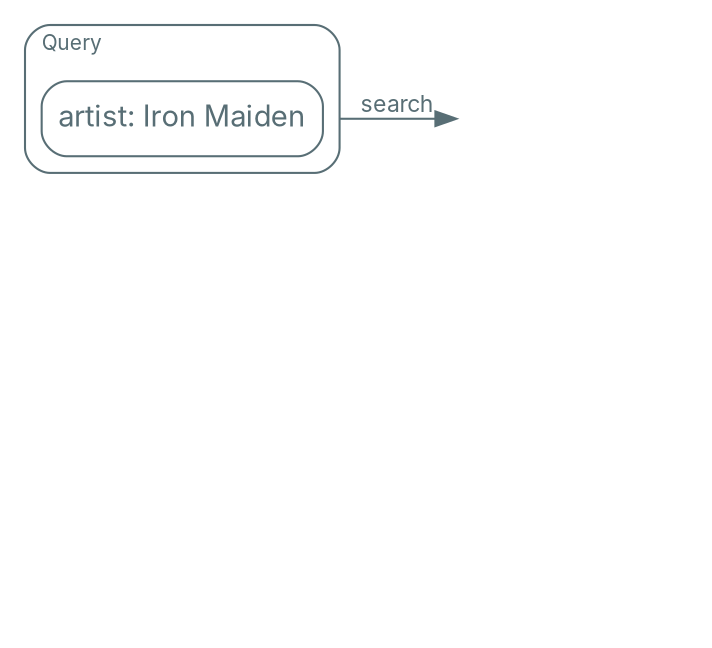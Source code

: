 digraph {
    compound=true
    bgcolor=transparent
    rankdir=LR

    // Default theme: enabled
    node[shape="rectangle" style="rounded,filled" color="#586E75" fillcolor="#ffffff" fontcolor="#586E75" fontname="Inter,Arial"]
    edge[color="#586E75" fontcolor="#586E75" fontname="Inter,Arial" fontsize=11]

    subgraph cluster_0 {
        color="#586E75"
        style=rounded
        fontcolor="#586E75"
        fontname="Inter,Arial"
        fontsize=10
        labeljust=l
        label=Query

        Maiden[label="artist: Iron Maiden"]
    }

    subgraph cluster_1 {
        color=transparent
        style=rounded
        fontcolor="#586E75"
        fontname="Inter,Arial"
        fontsize=10
        labeljust=l

        Maiden1[label="Iron Maiden" style=invis]
        Maiden2[label="Iron Maiden" style=invis]
        Metallica[label="Metallica" style=invis]
        Maiden3[label="Iron Maiden" style=invis]
        Maiden4[label="Iron Maiden" style=invis]

    }

    Maiden -> Maiden1[label="search" ltail=cluster_0 lhead=cluster_1]
}
